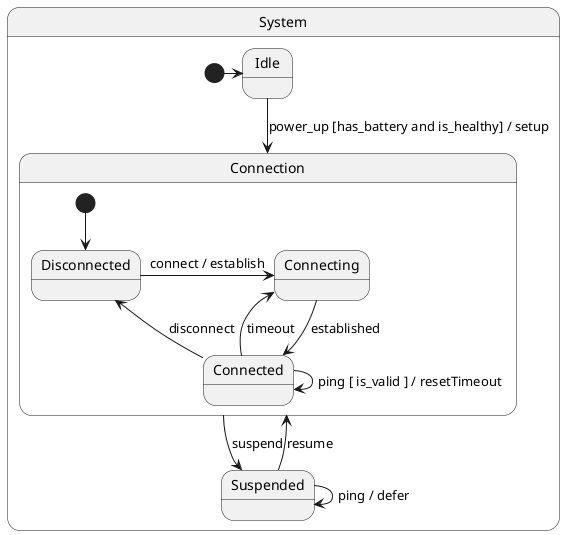 @startuml

State System {
  state Connection {
    [*] --> Disconnected
    Disconnected -> Connecting: connect / establish
    Connecting --> Connected: established
    Connected --> Connected: ping [ is_valid ] / resetTimeout
    Connected --> Connecting: timeout
    Connected --> Disconnected: disconnect
  }

  [*] -> Idle
  Idle --> Connection: power_up [has_battery and is_healthy] / setup
  Connection --> Suspended: suspend
  Suspended --> Connection: resume
  Suspended --> Suspended: ping / defer
}

@enduml
